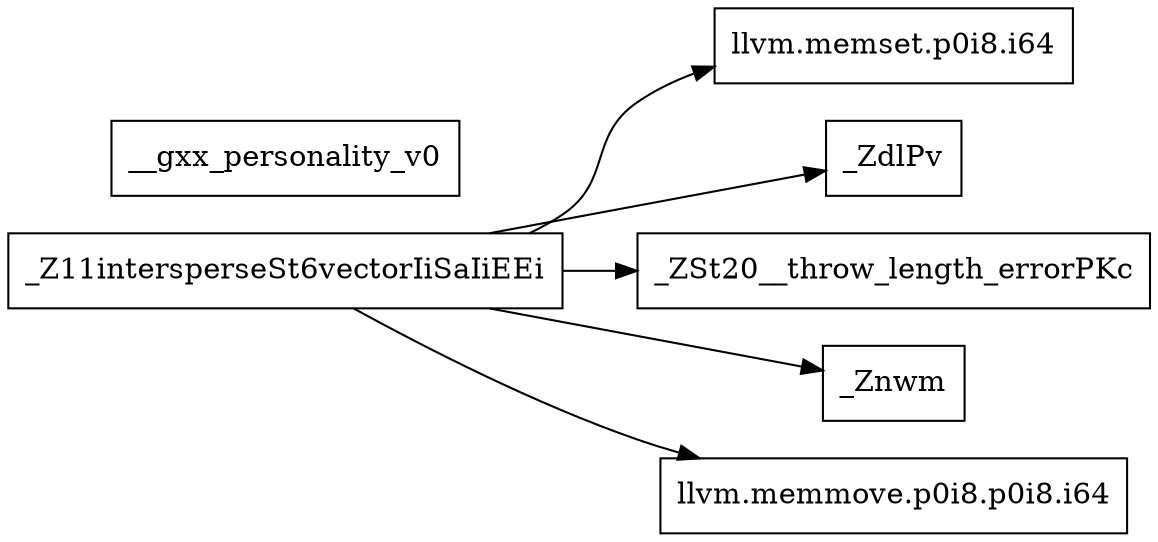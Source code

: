 digraph CallGraph {
    rankdir=LR;

    node [shape=box];

    // Function nodes
    "_Z11intersperseSt6vectorIiSaIiEEi";
    "llvm.memset.p0i8.i64";
    "__gxx_personality_v0";
    "_ZdlPv";
    "_ZSt20__throw_length_errorPKc";
    "_Znwm";
    "llvm.memmove.p0i8.p0i8.i64";

    // Edges (calls)
    "_Z11intersperseSt6vectorIiSaIiEEi" -> "llvm.memset.p0i8.i64";
    "_Z11intersperseSt6vectorIiSaIiEEi" -> "_Znwm";
    "_Z11intersperseSt6vectorIiSaIiEEi" -> "_ZSt20__throw_length_errorPKc";
    "_Z11intersperseSt6vectorIiSaIiEEi" -> "_ZdlPv";
    "_Z11intersperseSt6vectorIiSaIiEEi" -> "llvm.memmove.p0i8.p0i8.i64";
}
